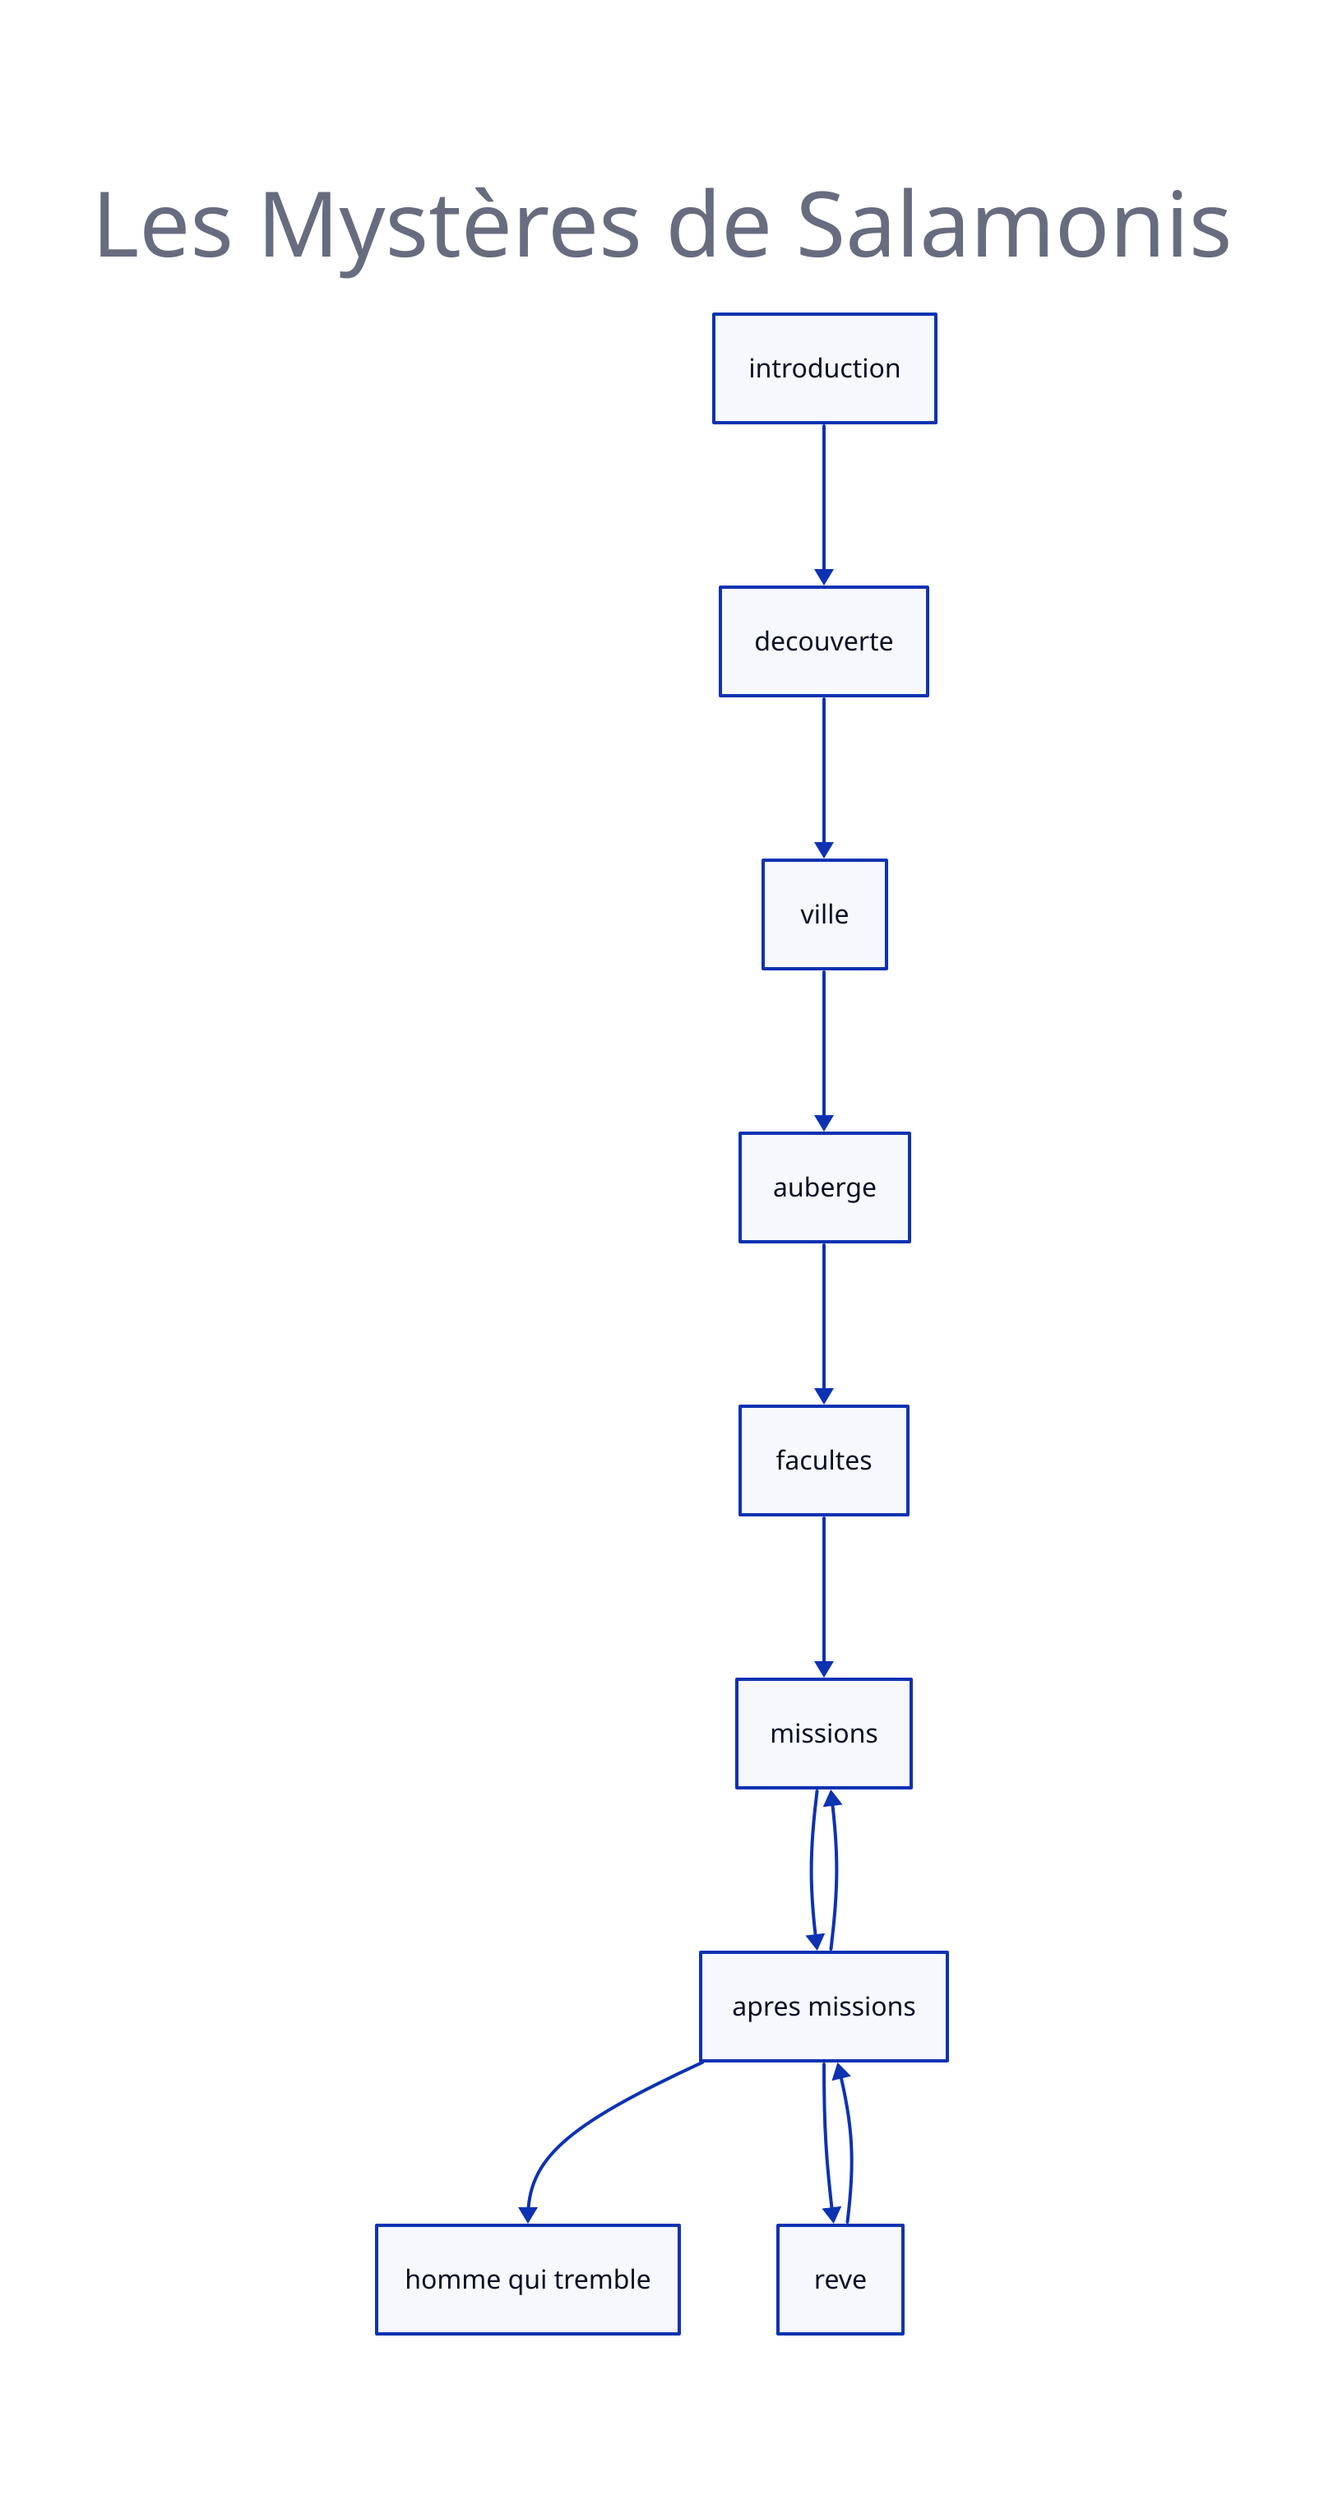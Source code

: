 title: Les Mystères de Salamonis {
    shape: text
    near: top-center
    style: {
        font-size: 55
        italic: true
    }
}

introduction -> decouverte -> ville -> auberge -> facultes -> missions -> apres missions  -> homme qui tremble
apres missions -> missions
apres missions -> reve
reve -> apres missions
